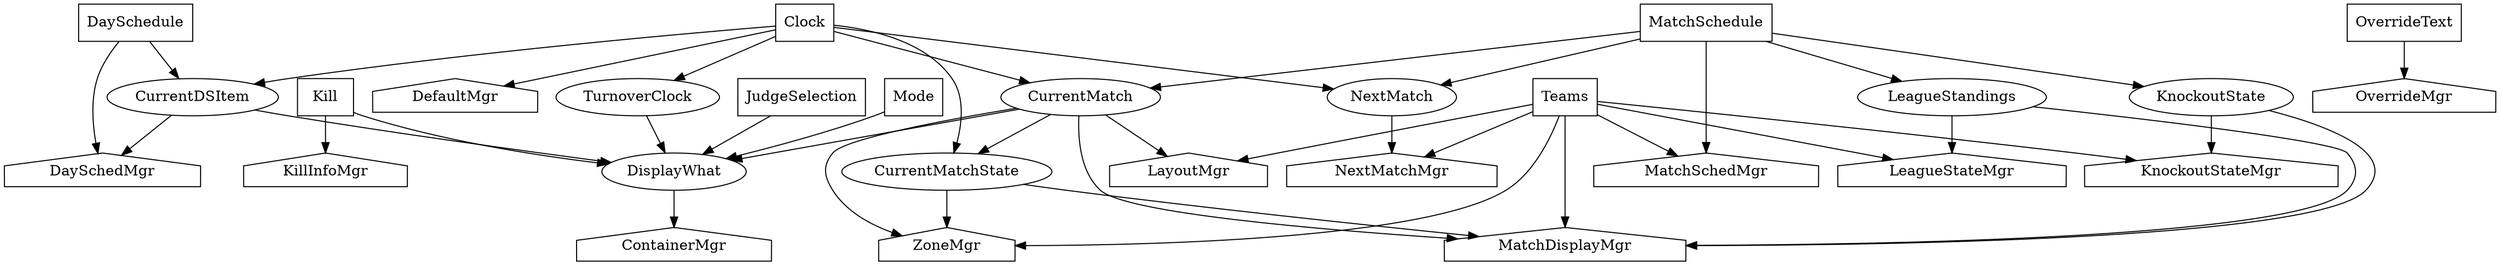 digraph G {
    //subgraph cluster_Sources {
    // primary sources
    node [shape = "rect"];
        Clock;
        Kill;
        Mode;
        Teams;
        DaySchedule;
        MatchSchedule;
        OverrideText;
        JudgeSelection;
    // derived sources
    node [shape = "oval"];
        CurrentDSItem;
        TurnoverClock;
        CurrentMatch;
        CurrentMatchState;
        LeagueStandings;
        KnockoutState;
        NextMatch;
        DisplayWhat;
    //}
    //subgraph cluster_Managers {
    // end managers
    node [shape = "house"];
        ZoneMgr;
        OverrideMgr;
        DefaultMgr;
        LayoutMgr;
        DaySchedMgr;
        MatchSchedMgr;
        MatchDisplayMgr;
        LeagueStateMgr;
        KnockoutStateMgr;
        NextMatchMgr;
        KillInfoMgr;
        ContainerMgr;
    //}
    MatchSchedule -> NextMatch;
    Clock -> NextMatch;
    Clock -> CurrentDSItem;
    DaySchedule -> CurrentDSItem;
    Clock -> CurrentMatch;
    MatchSchedule -> CurrentMatch;
    Clock -> CurrentMatchState;
    CurrentMatch -> CurrentMatchState;
    MatchSchedule -> LeagueStandings;
    MatchSchedule -> KnockoutState;
    Mode -> DisplayWhat;
    Kill -> DisplayWhat;
    CurrentMatch -> DisplayWhat;
    TurnoverClock -> DisplayWhat;
    JudgeSelection -> DisplayWhat;
    CurrentDSItem -> DisplayWhat;
    Clock -> TurnoverClock;

    DisplayWhat -> ContainerMgr;

    CurrentMatch -> ZoneMgr;
    CurrentMatchState -> ZoneMgr;
    Teams -> ZoneMgr;

    OverrideText -> OverrideMgr;

    Clock -> DefaultMgr;

    CurrentMatch -> LayoutMgr;
    Teams -> LayoutMgr;

    CurrentDSItem -> DaySchedMgr;
    DaySchedule -> DaySchedMgr;

    MatchSchedule -> MatchSchedMgr;
    Teams -> MatchSchedMgr;

    Teams -> MatchDisplayMgr;
    LeagueStandings -> MatchDisplayMgr;
    KnockoutState -> MatchDisplayMgr;
    CurrentMatch -> MatchDisplayMgr;
    CurrentMatchState -> MatchDisplayMgr;

    Teams -> LeagueStateMgr;
    LeagueStandings -> LeagueStateMgr;

    Teams -> KnockoutStateMgr;
    KnockoutState -> KnockoutStateMgr;

    NextMatch -> NextMatchMgr;
    Teams -> NextMatchMgr;

    Kill -> KillInfoMgr;
}

